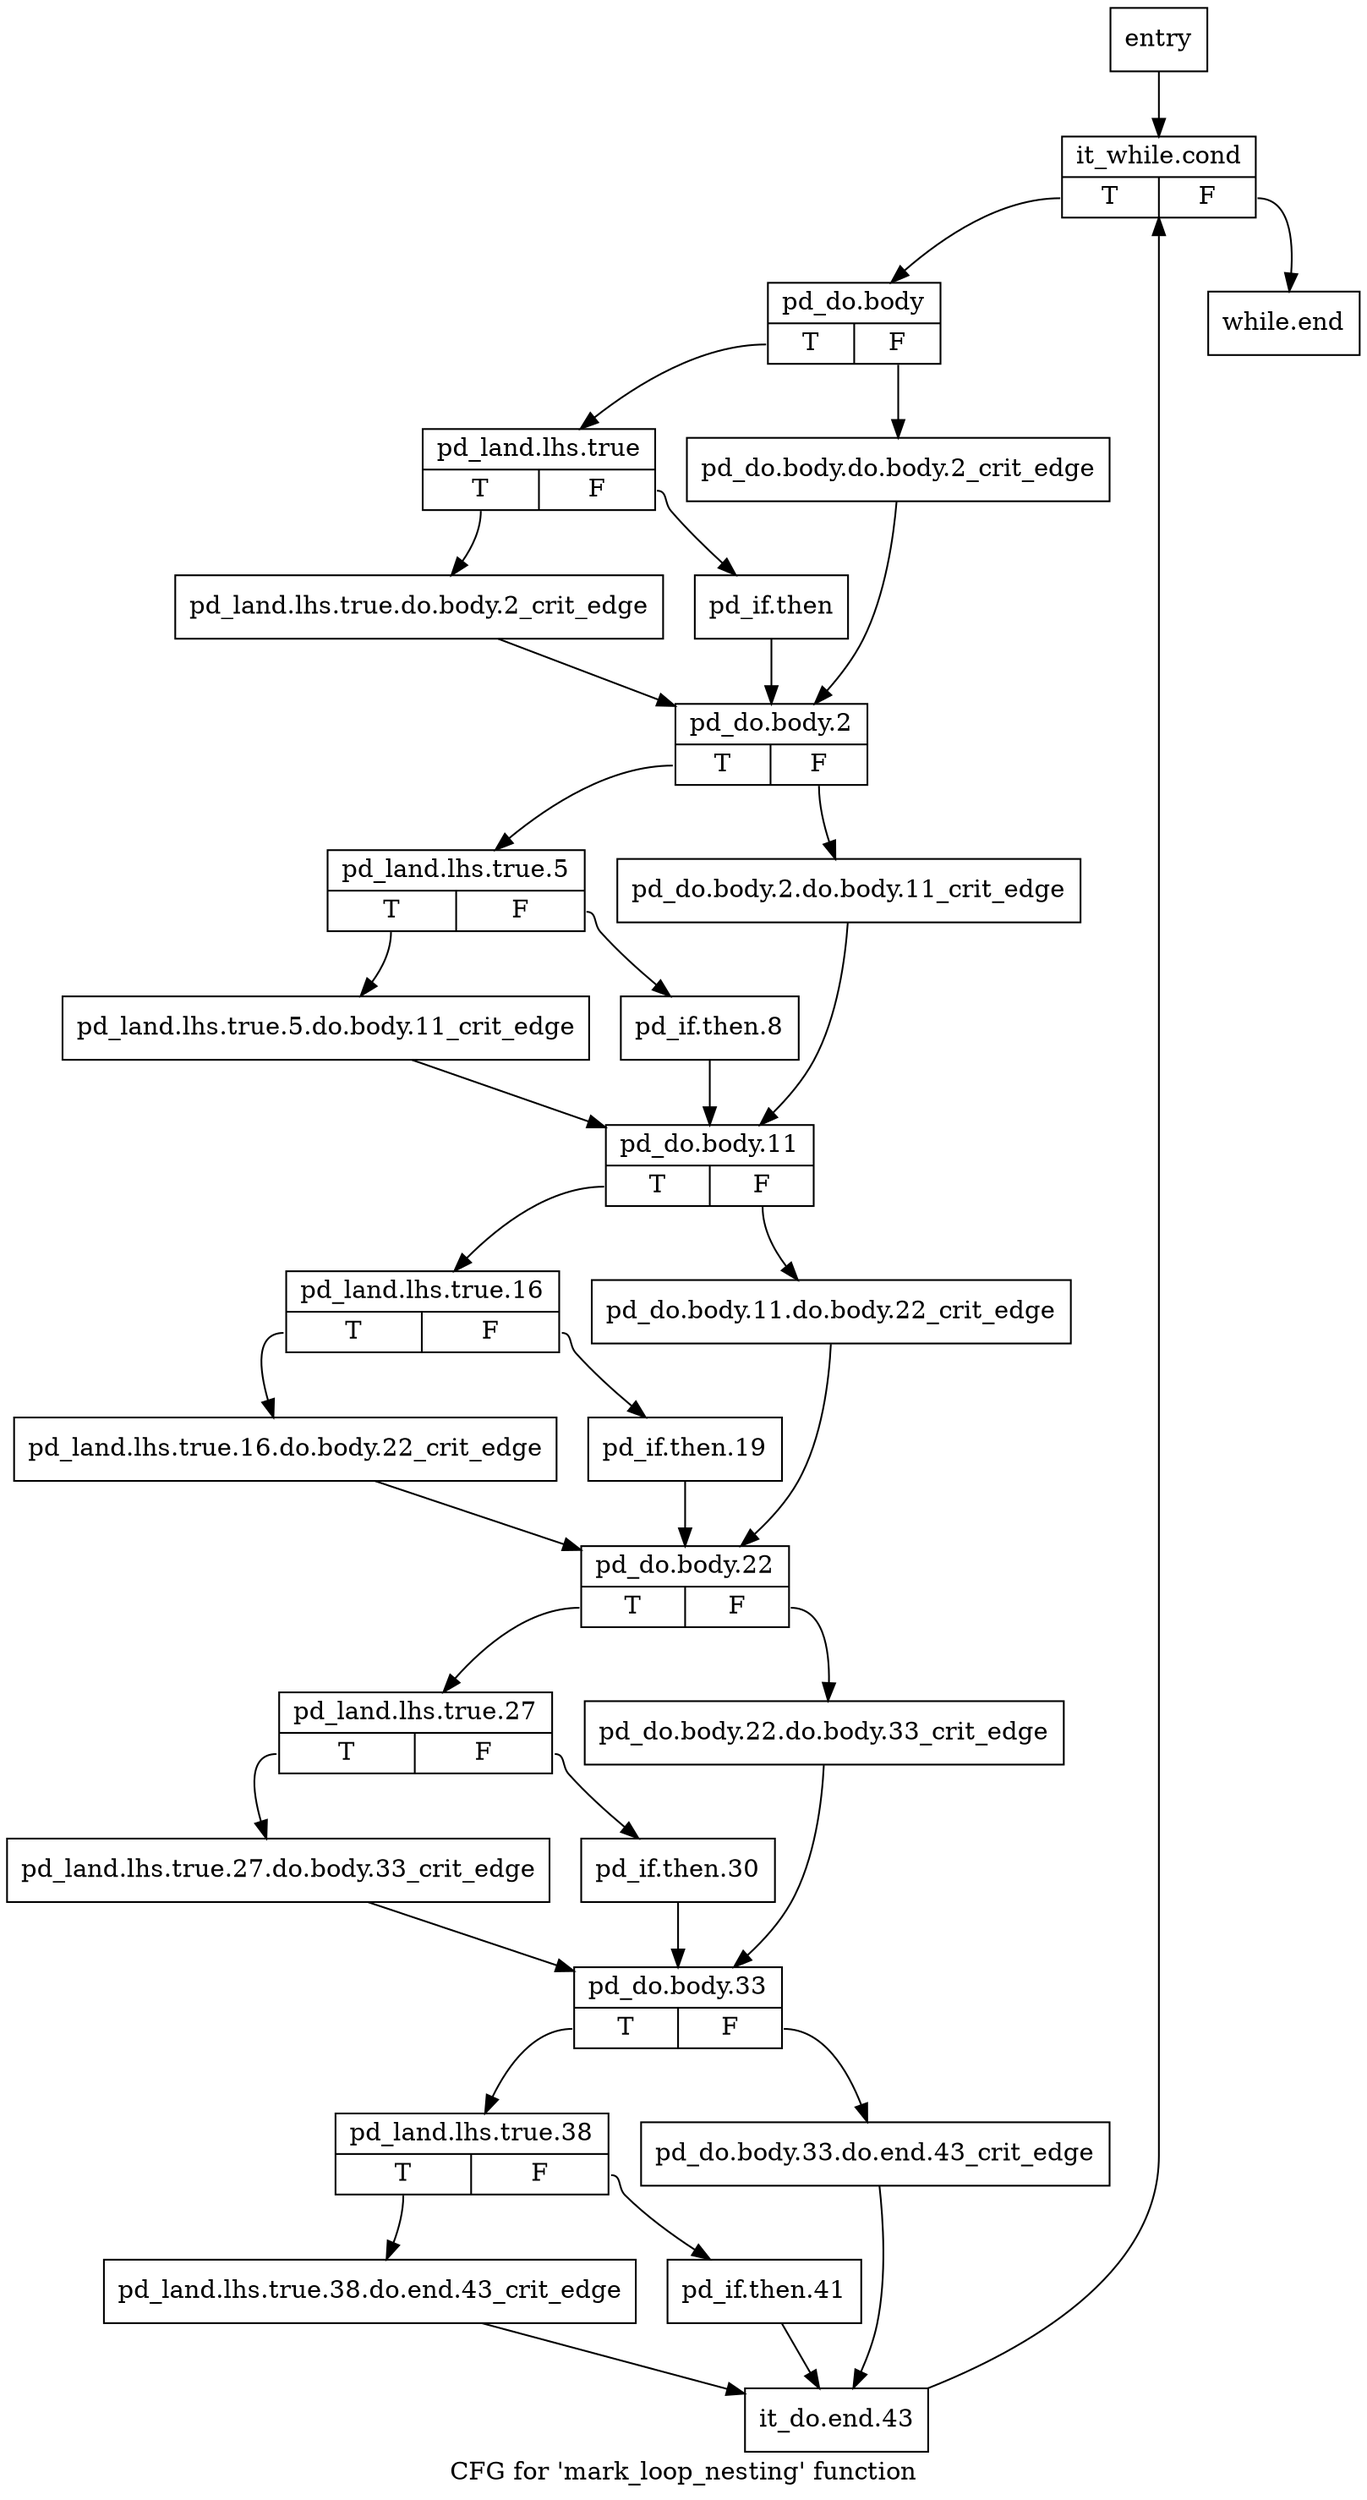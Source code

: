 digraph "CFG for 'mark_loop_nesting' function" {
	label="CFG for 'mark_loop_nesting' function";

	Node0x9361940 [shape=record,label="{entry}"];
	Node0x9361940 -> Node0x9382b80;
	Node0x9382b80 [shape=record,label="{it_while.cond|{<s0>T|<s1>F}}"];
	Node0x9382b80:s0 -> Node0x9382bd0;
	Node0x9382b80:s1 -> Node0x93833f0;
	Node0x9382bd0 [shape=record,label="{pd_do.body|{<s0>T|<s1>F}}"];
	Node0x9382bd0:s0 -> Node0x9382c70;
	Node0x9382bd0:s1 -> Node0x9382c20;
	Node0x9382c20 [shape=record,label="{pd_do.body.do.body.2_crit_edge}"];
	Node0x9382c20 -> Node0x9382d60;
	Node0x9382c70 [shape=record,label="{pd_land.lhs.true|{<s0>T|<s1>F}}"];
	Node0x9382c70:s0 -> Node0x9382cc0;
	Node0x9382c70:s1 -> Node0x9382d10;
	Node0x9382cc0 [shape=record,label="{pd_land.lhs.true.do.body.2_crit_edge}"];
	Node0x9382cc0 -> Node0x9382d60;
	Node0x9382d10 [shape=record,label="{pd_if.then}"];
	Node0x9382d10 -> Node0x9382d60;
	Node0x9382d60 [shape=record,label="{pd_do.body.2|{<s0>T|<s1>F}}"];
	Node0x9382d60:s0 -> Node0x9382e00;
	Node0x9382d60:s1 -> Node0x9382db0;
	Node0x9382db0 [shape=record,label="{pd_do.body.2.do.body.11_crit_edge}"];
	Node0x9382db0 -> Node0x9382ef0;
	Node0x9382e00 [shape=record,label="{pd_land.lhs.true.5|{<s0>T|<s1>F}}"];
	Node0x9382e00:s0 -> Node0x9382e50;
	Node0x9382e00:s1 -> Node0x9382ea0;
	Node0x9382e50 [shape=record,label="{pd_land.lhs.true.5.do.body.11_crit_edge}"];
	Node0x9382e50 -> Node0x9382ef0;
	Node0x9382ea0 [shape=record,label="{pd_if.then.8}"];
	Node0x9382ea0 -> Node0x9382ef0;
	Node0x9382ef0 [shape=record,label="{pd_do.body.11|{<s0>T|<s1>F}}"];
	Node0x9382ef0:s0 -> Node0x9382f90;
	Node0x9382ef0:s1 -> Node0x9382f40;
	Node0x9382f40 [shape=record,label="{pd_do.body.11.do.body.22_crit_edge}"];
	Node0x9382f40 -> Node0x9383080;
	Node0x9382f90 [shape=record,label="{pd_land.lhs.true.16|{<s0>T|<s1>F}}"];
	Node0x9382f90:s0 -> Node0x9382fe0;
	Node0x9382f90:s1 -> Node0x9383030;
	Node0x9382fe0 [shape=record,label="{pd_land.lhs.true.16.do.body.22_crit_edge}"];
	Node0x9382fe0 -> Node0x9383080;
	Node0x9383030 [shape=record,label="{pd_if.then.19}"];
	Node0x9383030 -> Node0x9383080;
	Node0x9383080 [shape=record,label="{pd_do.body.22|{<s0>T|<s1>F}}"];
	Node0x9383080:s0 -> Node0x9383120;
	Node0x9383080:s1 -> Node0x93830d0;
	Node0x93830d0 [shape=record,label="{pd_do.body.22.do.body.33_crit_edge}"];
	Node0x93830d0 -> Node0x9383210;
	Node0x9383120 [shape=record,label="{pd_land.lhs.true.27|{<s0>T|<s1>F}}"];
	Node0x9383120:s0 -> Node0x9383170;
	Node0x9383120:s1 -> Node0x93831c0;
	Node0x9383170 [shape=record,label="{pd_land.lhs.true.27.do.body.33_crit_edge}"];
	Node0x9383170 -> Node0x9383210;
	Node0x93831c0 [shape=record,label="{pd_if.then.30}"];
	Node0x93831c0 -> Node0x9383210;
	Node0x9383210 [shape=record,label="{pd_do.body.33|{<s0>T|<s1>F}}"];
	Node0x9383210:s0 -> Node0x93832b0;
	Node0x9383210:s1 -> Node0x9383260;
	Node0x9383260 [shape=record,label="{pd_do.body.33.do.end.43_crit_edge}"];
	Node0x9383260 -> Node0x93833a0;
	Node0x93832b0 [shape=record,label="{pd_land.lhs.true.38|{<s0>T|<s1>F}}"];
	Node0x93832b0:s0 -> Node0x9383300;
	Node0x93832b0:s1 -> Node0x9383350;
	Node0x9383300 [shape=record,label="{pd_land.lhs.true.38.do.end.43_crit_edge}"];
	Node0x9383300 -> Node0x93833a0;
	Node0x9383350 [shape=record,label="{pd_if.then.41}"];
	Node0x9383350 -> Node0x93833a0;
	Node0x93833a0 [shape=record,label="{it_do.end.43}"];
	Node0x93833a0 -> Node0x9382b80;
	Node0x93833f0 [shape=record,label="{while.end}"];
}
